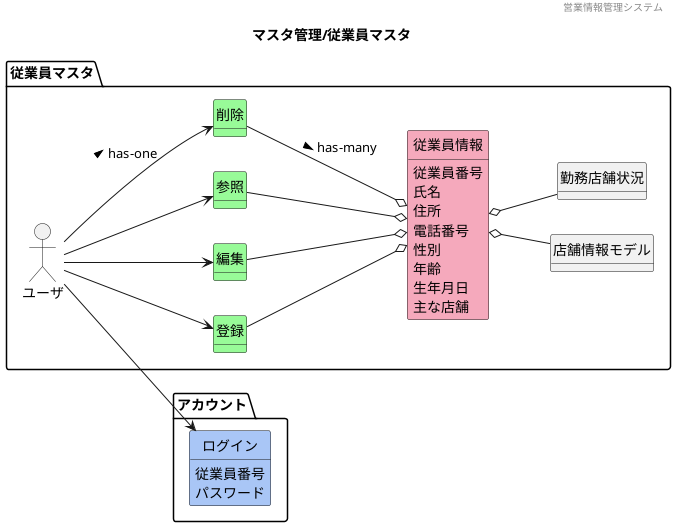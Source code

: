 @startuml images/マスタ管理/従業員マスタ
' ヘッダー
header 営業情報管理システム
' タイトル
title マスタ管理/従業員マスタ
' 
hide circle
' 
hide method
' hide members
left to right direction

package "アカウント"{
    class "ログイン" #A9C6F6
}

package "従業員マスタ"{
    mix_actor "ユーザ"
    class "登録" #98fb98
    class "編集" #98fb98
    class "参照" #98fb98
    class "削除" #98fb98
    class "従業員情報" #F5A9BC
    class "店舗情報モデル"
    class "勤務店舗状況"

    ユーザ --> 参照
    ユーザ --> 登録
    ユーザ --> 編集
    ユーザ --> 削除 : > has-one
    ユーザ --> ログイン
    参照 --o 従業員情報
    登録 --o 従業員情報
    編集 --o 従業員情報
    削除 --o 従業員情報 : > has-many
    従業員情報 o-- 店舗情報モデル
    従業員情報 o-- 勤務店舗状況

    従業員情報 : 従業員番号
    従業員情報 : 氏名
    従業員情報 : 住所
    従業員情報 : 電話番号
    従業員情報 : 性別
    従業員情報 : 年齢
    従業員情報 : 生年月日
    従業員情報 : 主な店舗
    ログイン : 従業員番号
    ログイン : パスワード
    ' 勤務店舗状況 : 店舗名
    ' 勤務店舗状況 : 従業員数
    ' 勤務店舗状況 : 責任者
    ' 店舗情報モデル : 店舗名
    ' 店舗情報モデル : 住所
    ' 店舗情報モデル : 連絡先
    ' 店舗情報モデル : 店長
    ' 店舗情報モデル : 主な従業員
}






@enduml